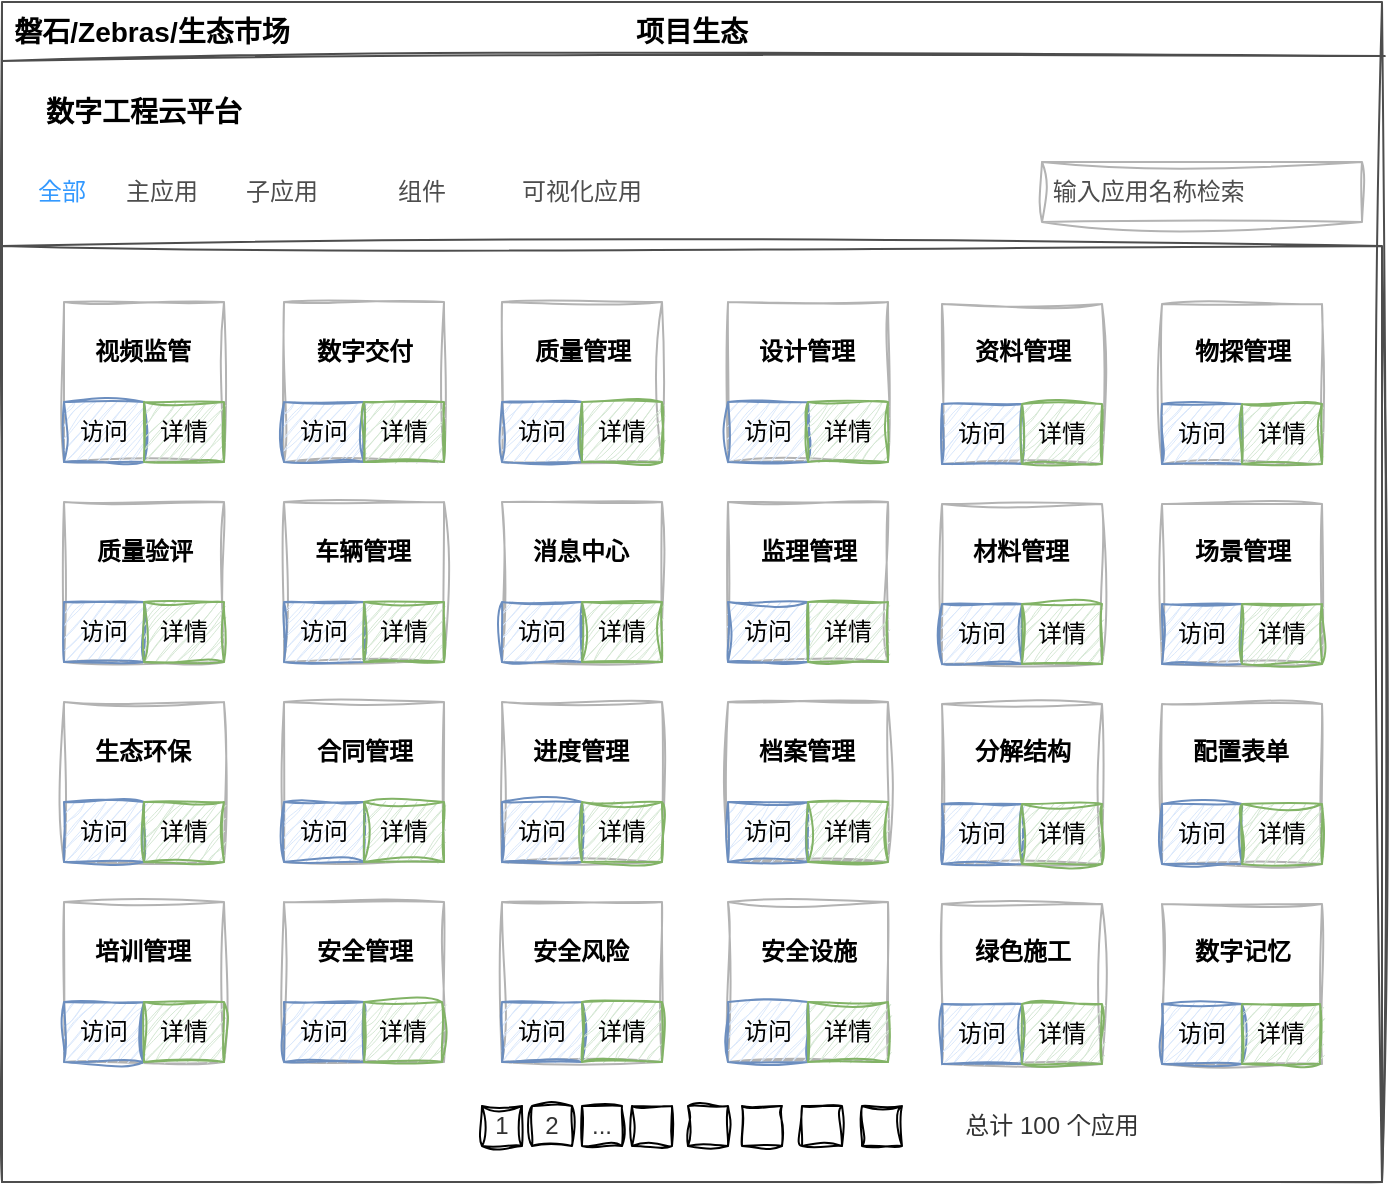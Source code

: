 <mxfile version="23.1.5" type="github">
  <diagram name="第 1 页" id="oaF9fTQ_DsNvX9ZJcAT-">
    <mxGraphModel dx="1049" dy="585" grid="1" gridSize="10" guides="1" tooltips="1" connect="1" arrows="1" fold="1" page="1" pageScale="1" pageWidth="827" pageHeight="1169" math="0" shadow="0">
      <root>
        <mxCell id="0" />
        <mxCell id="1" parent="0" />
        <mxCell id="b33q3xMrvxqg7gH2VDQ9-2" value="" style="rounded=0;whiteSpace=wrap;html=1;fillColor=none;strokeColor=#4D4D4D;shadow=0;sketch=1;curveFitting=1;jiggle=2;" vertex="1" parent="1">
          <mxGeometry x="60" y="140" width="690" height="590" as="geometry" />
        </mxCell>
        <mxCell id="b33q3xMrvxqg7gH2VDQ9-3" value="" style="rounded=0;whiteSpace=wrap;html=1;fillColor=none;strokeColor=#4D4D4D;shadow=0;sketch=1;curveFitting=1;jiggle=2;" vertex="1" parent="1">
          <mxGeometry x="60" y="262" width="690" height="468" as="geometry" />
        </mxCell>
        <mxCell id="b33q3xMrvxqg7gH2VDQ9-16" value="数字工程云平台" style="text;html=1;align=left;verticalAlign=middle;whiteSpace=wrap;rounded=0;shadow=0;fontSize=14;fontStyle=1;sketch=1;curveFitting=1;jiggle=2;" vertex="1" parent="1">
          <mxGeometry x="80" y="180" width="210" height="30" as="geometry" />
        </mxCell>
        <mxCell id="b33q3xMrvxqg7gH2VDQ9-18" value="项目生态" style="text;html=1;align=center;verticalAlign=middle;whiteSpace=wrap;rounded=0;fontSize=14;fontStyle=1;shadow=0;sketch=1;curveFitting=1;jiggle=2;" vertex="1" parent="1">
          <mxGeometry x="375" y="140" width="60" height="30" as="geometry" />
        </mxCell>
        <mxCell id="b33q3xMrvxqg7gH2VDQ9-19" value="磐石/Zebras/生态市场" style="text;html=1;align=center;verticalAlign=middle;whiteSpace=wrap;rounded=0;fontSize=14;fontStyle=1;shadow=0;sketch=1;curveFitting=1;jiggle=2;" vertex="1" parent="1">
          <mxGeometry x="60" y="140" width="150" height="30" as="geometry" />
        </mxCell>
        <mxCell id="b33q3xMrvxqg7gH2VDQ9-20" value="&lt;font color=&quot;#4d4d4d&quot;&gt;&amp;nbsp;输入应用名称检索&lt;/font&gt;" style="text;html=1;align=left;verticalAlign=middle;whiteSpace=wrap;rounded=0;strokeColor=#B3B3B3;shadow=0;sketch=1;curveFitting=1;jiggle=2;" vertex="1" parent="1">
          <mxGeometry x="580" y="220" width="160" height="30" as="geometry" />
        </mxCell>
        <mxCell id="b33q3xMrvxqg7gH2VDQ9-21" value="全部" style="text;html=1;align=center;verticalAlign=middle;whiteSpace=wrap;rounded=0;fontColor=#3399FF;shadow=0;sketch=1;curveFitting=1;jiggle=2;" vertex="1" parent="1">
          <mxGeometry x="60" y="220" width="60" height="30" as="geometry" />
        </mxCell>
        <mxCell id="b33q3xMrvxqg7gH2VDQ9-22" value="主应用" style="text;html=1;align=center;verticalAlign=middle;whiteSpace=wrap;rounded=0;fontColor=#4D4D4D;shadow=0;sketch=1;curveFitting=1;jiggle=2;" vertex="1" parent="1">
          <mxGeometry x="120" y="220" width="40" height="30" as="geometry" />
        </mxCell>
        <mxCell id="b33q3xMrvxqg7gH2VDQ9-23" value="&lt;font&gt;子应用&lt;/font&gt;" style="text;html=1;align=center;verticalAlign=middle;whiteSpace=wrap;rounded=0;shadow=0;fontColor=#4D4D4D;sketch=1;curveFitting=1;jiggle=2;" vertex="1" parent="1">
          <mxGeometry x="180" y="220" width="40" height="30" as="geometry" />
        </mxCell>
        <mxCell id="b33q3xMrvxqg7gH2VDQ9-24" value="&lt;font&gt;组件&lt;/font&gt;" style="text;html=1;align=center;verticalAlign=middle;whiteSpace=wrap;rounded=0;shadow=0;fontColor=#4D4D4D;sketch=1;curveFitting=1;jiggle=2;" vertex="1" parent="1">
          <mxGeometry x="250" y="220" width="40" height="30" as="geometry" />
        </mxCell>
        <mxCell id="b33q3xMrvxqg7gH2VDQ9-25" value="&lt;font&gt;可视化应用&lt;/font&gt;" style="text;html=1;align=center;verticalAlign=middle;whiteSpace=wrap;rounded=0;shadow=0;fontColor=#4D4D4D;sketch=1;curveFitting=1;jiggle=2;" vertex="1" parent="1">
          <mxGeometry x="310" y="220" width="80" height="30" as="geometry" />
        </mxCell>
        <mxCell id="b33q3xMrvxqg7gH2VDQ9-33" value="" style="whiteSpace=wrap;html=1;aspect=fixed;fillColor=none;shadow=0;fontColor=#333333;sketch=1;curveFitting=1;jiggle=2;" vertex="1" parent="1">
          <mxGeometry x="403" y="692" width="20" height="20" as="geometry" />
        </mxCell>
        <mxCell id="b33q3xMrvxqg7gH2VDQ9-34" value="" style="whiteSpace=wrap;html=1;aspect=fixed;fillColor=none;shadow=0;fontColor=#333333;sketch=1;curveFitting=1;jiggle=2;" vertex="1" parent="1">
          <mxGeometry x="375" y="692" width="20" height="20" as="geometry" />
        </mxCell>
        <mxCell id="b33q3xMrvxqg7gH2VDQ9-35" value="..." style="whiteSpace=wrap;html=1;aspect=fixed;fillColor=none;shadow=0;fontColor=#333333;sketch=1;curveFitting=1;jiggle=2;" vertex="1" parent="1">
          <mxGeometry x="350" y="692" width="20" height="20" as="geometry" />
        </mxCell>
        <mxCell id="b33q3xMrvxqg7gH2VDQ9-36" value="2" style="whiteSpace=wrap;html=1;aspect=fixed;fillColor=none;shadow=0;fontColor=#333333;sketch=1;curveFitting=1;jiggle=2;" vertex="1" parent="1">
          <mxGeometry x="325" y="692" width="20" height="20" as="geometry" />
        </mxCell>
        <mxCell id="b33q3xMrvxqg7gH2VDQ9-37" value="1" style="whiteSpace=wrap;html=1;aspect=fixed;fillColor=none;shadow=0;fontColor=#333333;sketch=1;curveFitting=1;jiggle=2;" vertex="1" parent="1">
          <mxGeometry x="300" y="692" width="20" height="20" as="geometry" />
        </mxCell>
        <mxCell id="b33q3xMrvxqg7gH2VDQ9-38" value="" style="whiteSpace=wrap;html=1;aspect=fixed;fillColor=none;shadow=0;fontColor=#333333;sketch=1;curveFitting=1;jiggle=2;" vertex="1" parent="1">
          <mxGeometry x="430" y="692" width="20" height="20" as="geometry" />
        </mxCell>
        <mxCell id="b33q3xMrvxqg7gH2VDQ9-39" value="" style="whiteSpace=wrap;html=1;aspect=fixed;fillColor=none;shadow=0;fontColor=#333333;sketch=1;curveFitting=1;jiggle=2;" vertex="1" parent="1">
          <mxGeometry x="460" y="692" width="20" height="20" as="geometry" />
        </mxCell>
        <mxCell id="b33q3xMrvxqg7gH2VDQ9-40" value="" style="whiteSpace=wrap;html=1;aspect=fixed;fillColor=none;shadow=0;fontColor=#333333;sketch=1;curveFitting=1;jiggle=2;" vertex="1" parent="1">
          <mxGeometry x="490" y="692" width="20" height="20" as="geometry" />
        </mxCell>
        <mxCell id="b33q3xMrvxqg7gH2VDQ9-41" value="总计 100 个应用" style="text;html=1;align=center;verticalAlign=middle;whiteSpace=wrap;rounded=0;shadow=0;fontColor=#333333;sketch=1;curveFitting=1;jiggle=2;" vertex="1" parent="1">
          <mxGeometry x="530" y="687" width="110" height="30" as="geometry" />
        </mxCell>
        <mxCell id="b33q3xMrvxqg7gH2VDQ9-42" value="" style="endArrow=none;html=1;rounded=0;entryX=1.002;entryY=0.034;entryDx=0;entryDy=0;entryPerimeter=0;exitX=0;exitY=0.75;exitDx=0;exitDy=0;strokeColor=#4D4D4D;shadow=0;sketch=1;curveFitting=1;jiggle=2;" edge="1" parent="1">
          <mxGeometry width="50" height="50" relative="1" as="geometry">
            <mxPoint x="60" y="169.5" as="sourcePoint" />
            <mxPoint x="751.38" y="167.06" as="targetPoint" />
          </mxGeometry>
        </mxCell>
        <mxCell id="b33q3xMrvxqg7gH2VDQ9-47" value="" style="whiteSpace=wrap;html=1;aspect=fixed;fillColor=none;strokeColor=#B3B3B3;sketch=1;curveFitting=1;jiggle=2;shadow=0;" vertex="1" parent="1">
          <mxGeometry x="91" y="290" width="80" height="80" as="geometry" />
        </mxCell>
        <mxCell id="b33q3xMrvxqg7gH2VDQ9-48" value="" style="whiteSpace=wrap;html=1;aspect=fixed;fillColor=none;strokeColor=#B3B3B3;sketch=1;curveFitting=1;jiggle=2;shadow=0;" vertex="1" parent="1">
          <mxGeometry x="201" y="290" width="80" height="80" as="geometry" />
        </mxCell>
        <mxCell id="b33q3xMrvxqg7gH2VDQ9-53" value="" style="whiteSpace=wrap;html=1;aspect=fixed;fillColor=none;strokeColor=#B3B3B3;sketch=1;curveFitting=1;jiggle=2;shadow=0;" vertex="1" parent="1">
          <mxGeometry x="91" y="390" width="80" height="80" as="geometry" />
        </mxCell>
        <mxCell id="b33q3xMrvxqg7gH2VDQ9-54" value="" style="whiteSpace=wrap;html=1;aspect=fixed;fillColor=none;strokeColor=#B3B3B3;sketch=1;curveFitting=1;jiggle=2;shadow=0;" vertex="1" parent="1">
          <mxGeometry x="201" y="390" width="80" height="80" as="geometry" />
        </mxCell>
        <mxCell id="b33q3xMrvxqg7gH2VDQ9-77" value="" style="whiteSpace=wrap;html=1;aspect=fixed;fillColor=none;strokeColor=#B3B3B3;sketch=1;curveFitting=1;jiggle=2;shadow=0;" vertex="1" parent="1">
          <mxGeometry x="91" y="490" width="80" height="80" as="geometry" />
        </mxCell>
        <mxCell id="b33q3xMrvxqg7gH2VDQ9-78" value="" style="whiteSpace=wrap;html=1;aspect=fixed;fillColor=none;strokeColor=#B3B3B3;sketch=1;curveFitting=1;jiggle=2;shadow=0;" vertex="1" parent="1">
          <mxGeometry x="91" y="590" width="80" height="80" as="geometry" />
        </mxCell>
        <mxCell id="b33q3xMrvxqg7gH2VDQ9-79" value="" style="whiteSpace=wrap;html=1;aspect=fixed;fillColor=none;strokeColor=#B3B3B3;sketch=1;curveFitting=1;jiggle=2;shadow=0;" vertex="1" parent="1">
          <mxGeometry x="201" y="490" width="80" height="80" as="geometry" />
        </mxCell>
        <mxCell id="b33q3xMrvxqg7gH2VDQ9-84" value="" style="whiteSpace=wrap;html=1;aspect=fixed;fillColor=none;strokeColor=#B3B3B3;sketch=1;curveFitting=1;jiggle=2;shadow=0;" vertex="1" parent="1">
          <mxGeometry x="201" y="590" width="80" height="80" as="geometry" />
        </mxCell>
        <mxCell id="b33q3xMrvxqg7gH2VDQ9-89" value="访问" style="rounded=0;whiteSpace=wrap;html=1;strokeColor=#6c8ebf;fillColor=#dae8fc;sketch=1;curveFitting=1;jiggle=2;shadow=0;" vertex="1" parent="1">
          <mxGeometry x="91" y="340" width="40" height="30" as="geometry" />
        </mxCell>
        <mxCell id="b33q3xMrvxqg7gH2VDQ9-90" value="详情" style="rounded=0;whiteSpace=wrap;html=1;strokeColor=#82b366;fillColor=#d5e8d4;sketch=1;curveFitting=1;jiggle=2;shadow=0;" vertex="1" parent="1">
          <mxGeometry x="131" y="340" width="40" height="30" as="geometry" />
        </mxCell>
        <mxCell id="b33q3xMrvxqg7gH2VDQ9-99" value="访问" style="rounded=0;whiteSpace=wrap;html=1;strokeColor=#6c8ebf;fillColor=#dae8fc;sketch=1;curveFitting=1;jiggle=2;shadow=0;" vertex="1" parent="1">
          <mxGeometry x="91" y="440" width="40" height="30" as="geometry" />
        </mxCell>
        <mxCell id="b33q3xMrvxqg7gH2VDQ9-100" value="详情" style="rounded=0;whiteSpace=wrap;html=1;strokeColor=#82b366;fillColor=#d5e8d4;sketch=1;curveFitting=1;jiggle=2;shadow=0;" vertex="1" parent="1">
          <mxGeometry x="131" y="440" width="40" height="30" as="geometry" />
        </mxCell>
        <mxCell id="b33q3xMrvxqg7gH2VDQ9-101" value="访问" style="rounded=0;whiteSpace=wrap;html=1;strokeColor=#6c8ebf;fillColor=#dae8fc;sketch=1;curveFitting=1;jiggle=2;shadow=0;" vertex="1" parent="1">
          <mxGeometry x="91" y="540" width="40" height="30" as="geometry" />
        </mxCell>
        <mxCell id="b33q3xMrvxqg7gH2VDQ9-102" value="详情" style="rounded=0;whiteSpace=wrap;html=1;strokeColor=#82b366;fillColor=#d5e8d4;sketch=1;curveFitting=1;jiggle=2;shadow=0;" vertex="1" parent="1">
          <mxGeometry x="131" y="540" width="40" height="30" as="geometry" />
        </mxCell>
        <mxCell id="b33q3xMrvxqg7gH2VDQ9-103" value="访问" style="rounded=0;whiteSpace=wrap;html=1;strokeColor=#6c8ebf;fillColor=#dae8fc;sketch=1;curveFitting=1;jiggle=2;shadow=0;" vertex="1" parent="1">
          <mxGeometry x="91" y="640" width="40" height="30" as="geometry" />
        </mxCell>
        <mxCell id="b33q3xMrvxqg7gH2VDQ9-104" value="详情" style="rounded=0;whiteSpace=wrap;html=1;strokeColor=#82b366;fillColor=#d5e8d4;sketch=1;curveFitting=1;jiggle=2;shadow=0;" vertex="1" parent="1">
          <mxGeometry x="131" y="640" width="40" height="30" as="geometry" />
        </mxCell>
        <mxCell id="b33q3xMrvxqg7gH2VDQ9-105" value="访问" style="rounded=0;whiteSpace=wrap;html=1;strokeColor=#6c8ebf;fillColor=#dae8fc;sketch=1;curveFitting=1;jiggle=2;shadow=0;" vertex="1" parent="1">
          <mxGeometry x="201" y="640" width="40" height="30" as="geometry" />
        </mxCell>
        <mxCell id="b33q3xMrvxqg7gH2VDQ9-106" value="详情" style="rounded=0;whiteSpace=wrap;html=1;strokeColor=#82b366;fillColor=#d5e8d4;sketch=1;curveFitting=1;jiggle=2;shadow=0;" vertex="1" parent="1">
          <mxGeometry x="241" y="640" width="39" height="30" as="geometry" />
        </mxCell>
        <mxCell id="b33q3xMrvxqg7gH2VDQ9-107" value="访问" style="rounded=0;whiteSpace=wrap;html=1;strokeColor=#6c8ebf;fillColor=#dae8fc;sketch=1;curveFitting=1;jiggle=2;shadow=0;" vertex="1" parent="1">
          <mxGeometry x="201" y="540" width="40" height="30" as="geometry" />
        </mxCell>
        <mxCell id="b33q3xMrvxqg7gH2VDQ9-108" value="详情" style="rounded=0;whiteSpace=wrap;html=1;strokeColor=#82b366;fillColor=#d5e8d4;sketch=1;curveFitting=1;jiggle=2;shadow=0;" vertex="1" parent="1">
          <mxGeometry x="241" y="540" width="40" height="30" as="geometry" />
        </mxCell>
        <mxCell id="b33q3xMrvxqg7gH2VDQ9-109" value="访问" style="rounded=0;whiteSpace=wrap;html=1;strokeColor=#6c8ebf;fillColor=#dae8fc;sketch=1;curveFitting=1;jiggle=2;shadow=0;" vertex="1" parent="1">
          <mxGeometry x="201" y="440" width="40" height="30" as="geometry" />
        </mxCell>
        <mxCell id="b33q3xMrvxqg7gH2VDQ9-110" value="详情" style="rounded=0;whiteSpace=wrap;html=1;strokeColor=#82b366;fillColor=#d5e8d4;sketch=1;curveFitting=1;jiggle=2;shadow=0;" vertex="1" parent="1">
          <mxGeometry x="241" y="440" width="40" height="30" as="geometry" />
        </mxCell>
        <mxCell id="b33q3xMrvxqg7gH2VDQ9-111" value="访问" style="rounded=0;whiteSpace=wrap;html=1;strokeColor=#6c8ebf;fillColor=#dae8fc;sketch=1;curveFitting=1;jiggle=2;shadow=0;" vertex="1" parent="1">
          <mxGeometry x="201" y="340" width="40" height="30" as="geometry" />
        </mxCell>
        <mxCell id="b33q3xMrvxqg7gH2VDQ9-112" value="详情" style="rounded=0;whiteSpace=wrap;html=1;strokeColor=#82b366;fillColor=#d5e8d4;sketch=1;curveFitting=1;jiggle=2;shadow=0;" vertex="1" parent="1">
          <mxGeometry x="241" y="340" width="40" height="30" as="geometry" />
        </mxCell>
        <mxCell id="b33q3xMrvxqg7gH2VDQ9-170" value="" style="whiteSpace=wrap;html=1;aspect=fixed;fillColor=none;strokeColor=#B3B3B3;sketch=1;curveFitting=1;jiggle=2;shadow=0;" vertex="1" parent="1">
          <mxGeometry x="310" y="290" width="80" height="80" as="geometry" />
        </mxCell>
        <mxCell id="b33q3xMrvxqg7gH2VDQ9-171" value="" style="whiteSpace=wrap;html=1;aspect=fixed;fillColor=none;strokeColor=#B3B3B3;sketch=1;curveFitting=1;jiggle=2;shadow=0;" vertex="1" parent="1">
          <mxGeometry x="423" y="290" width="80" height="80" as="geometry" />
        </mxCell>
        <mxCell id="b33q3xMrvxqg7gH2VDQ9-172" value="" style="whiteSpace=wrap;html=1;aspect=fixed;fillColor=none;strokeColor=#B3B3B3;sketch=1;curveFitting=1;jiggle=2;shadow=0;" vertex="1" parent="1">
          <mxGeometry x="310" y="390" width="80" height="80" as="geometry" />
        </mxCell>
        <mxCell id="b33q3xMrvxqg7gH2VDQ9-173" value="" style="whiteSpace=wrap;html=1;aspect=fixed;fillColor=none;strokeColor=#B3B3B3;sketch=1;curveFitting=1;jiggle=2;shadow=0;" vertex="1" parent="1">
          <mxGeometry x="423" y="390" width="80" height="80" as="geometry" />
        </mxCell>
        <mxCell id="b33q3xMrvxqg7gH2VDQ9-174" value="" style="whiteSpace=wrap;html=1;aspect=fixed;fillColor=none;strokeColor=#B3B3B3;sketch=1;curveFitting=1;jiggle=2;shadow=0;" vertex="1" parent="1">
          <mxGeometry x="310" y="490" width="80" height="80" as="geometry" />
        </mxCell>
        <mxCell id="b33q3xMrvxqg7gH2VDQ9-175" value="" style="whiteSpace=wrap;html=1;aspect=fixed;fillColor=none;strokeColor=#B3B3B3;sketch=1;curveFitting=1;jiggle=2;shadow=0;" vertex="1" parent="1">
          <mxGeometry x="310" y="590" width="80" height="80" as="geometry" />
        </mxCell>
        <mxCell id="b33q3xMrvxqg7gH2VDQ9-176" value="" style="whiteSpace=wrap;html=1;aspect=fixed;fillColor=none;strokeColor=#B3B3B3;sketch=1;curveFitting=1;jiggle=2;shadow=0;" vertex="1" parent="1">
          <mxGeometry x="423" y="490" width="80" height="80" as="geometry" />
        </mxCell>
        <mxCell id="b33q3xMrvxqg7gH2VDQ9-177" value="" style="whiteSpace=wrap;html=1;aspect=fixed;fillColor=none;strokeColor=#B3B3B3;sketch=1;curveFitting=1;jiggle=2;shadow=0;" vertex="1" parent="1">
          <mxGeometry x="423" y="590" width="80" height="80" as="geometry" />
        </mxCell>
        <mxCell id="b33q3xMrvxqg7gH2VDQ9-178" value="访问" style="rounded=0;whiteSpace=wrap;html=1;strokeColor=#6c8ebf;fillColor=#dae8fc;sketch=1;curveFitting=1;jiggle=2;shadow=0;" vertex="1" parent="1">
          <mxGeometry x="310" y="340" width="40" height="30" as="geometry" />
        </mxCell>
        <mxCell id="b33q3xMrvxqg7gH2VDQ9-179" value="详情" style="rounded=0;whiteSpace=wrap;html=1;strokeColor=#82b366;fillColor=#d5e8d4;sketch=1;curveFitting=1;jiggle=2;shadow=0;" vertex="1" parent="1">
          <mxGeometry x="350" y="340" width="40" height="30" as="geometry" />
        </mxCell>
        <mxCell id="b33q3xMrvxqg7gH2VDQ9-180" value="访问" style="rounded=0;whiteSpace=wrap;html=1;strokeColor=#6c8ebf;fillColor=#dae8fc;sketch=1;curveFitting=1;jiggle=2;shadow=0;" vertex="1" parent="1">
          <mxGeometry x="310" y="440" width="40" height="30" as="geometry" />
        </mxCell>
        <mxCell id="b33q3xMrvxqg7gH2VDQ9-181" value="详情" style="rounded=0;whiteSpace=wrap;html=1;strokeColor=#82b366;fillColor=#d5e8d4;sketch=1;curveFitting=1;jiggle=2;shadow=0;" vertex="1" parent="1">
          <mxGeometry x="350" y="440" width="40" height="30" as="geometry" />
        </mxCell>
        <mxCell id="b33q3xMrvxqg7gH2VDQ9-182" value="访问" style="rounded=0;whiteSpace=wrap;html=1;strokeColor=#6c8ebf;fillColor=#dae8fc;sketch=1;curveFitting=1;jiggle=2;shadow=0;" vertex="1" parent="1">
          <mxGeometry x="310" y="540" width="40" height="30" as="geometry" />
        </mxCell>
        <mxCell id="b33q3xMrvxqg7gH2VDQ9-183" value="详情" style="rounded=0;whiteSpace=wrap;html=1;strokeColor=#82b366;fillColor=#d5e8d4;sketch=1;curveFitting=1;jiggle=2;shadow=0;" vertex="1" parent="1">
          <mxGeometry x="350" y="540" width="40" height="30" as="geometry" />
        </mxCell>
        <mxCell id="b33q3xMrvxqg7gH2VDQ9-184" value="访问" style="rounded=0;whiteSpace=wrap;html=1;strokeColor=#6c8ebf;fillColor=#dae8fc;sketch=1;curveFitting=1;jiggle=2;shadow=0;" vertex="1" parent="1">
          <mxGeometry x="310" y="640" width="40" height="30" as="geometry" />
        </mxCell>
        <mxCell id="b33q3xMrvxqg7gH2VDQ9-185" value="详情" style="rounded=0;whiteSpace=wrap;html=1;strokeColor=#82b366;fillColor=#d5e8d4;sketch=1;curveFitting=1;jiggle=2;shadow=0;" vertex="1" parent="1">
          <mxGeometry x="350" y="640" width="40" height="30" as="geometry" />
        </mxCell>
        <mxCell id="b33q3xMrvxqg7gH2VDQ9-186" value="访问" style="rounded=0;whiteSpace=wrap;html=1;strokeColor=#6c8ebf;fillColor=#dae8fc;sketch=1;curveFitting=1;jiggle=2;shadow=0;" vertex="1" parent="1">
          <mxGeometry x="423" y="640" width="40" height="30" as="geometry" />
        </mxCell>
        <mxCell id="b33q3xMrvxqg7gH2VDQ9-187" value="详情" style="rounded=0;whiteSpace=wrap;html=1;strokeColor=#82b366;fillColor=#d5e8d4;sketch=1;curveFitting=1;jiggle=2;shadow=0;" vertex="1" parent="1">
          <mxGeometry x="463" y="640" width="40" height="30" as="geometry" />
        </mxCell>
        <mxCell id="b33q3xMrvxqg7gH2VDQ9-188" value="访问" style="rounded=0;whiteSpace=wrap;html=1;strokeColor=#6c8ebf;fillColor=#dae8fc;sketch=1;curveFitting=1;jiggle=2;shadow=0;" vertex="1" parent="1">
          <mxGeometry x="423" y="540" width="40" height="30" as="geometry" />
        </mxCell>
        <mxCell id="b33q3xMrvxqg7gH2VDQ9-189" value="详情" style="rounded=0;whiteSpace=wrap;html=1;strokeColor=#82b366;fillColor=#d5e8d4;sketch=1;curveFitting=1;jiggle=2;shadow=0;" vertex="1" parent="1">
          <mxGeometry x="463" y="540" width="40" height="30" as="geometry" />
        </mxCell>
        <mxCell id="b33q3xMrvxqg7gH2VDQ9-190" value="访问" style="rounded=0;whiteSpace=wrap;html=1;strokeColor=#6c8ebf;fillColor=#dae8fc;sketch=1;curveFitting=1;jiggle=2;shadow=0;" vertex="1" parent="1">
          <mxGeometry x="423" y="440" width="40" height="30" as="geometry" />
        </mxCell>
        <mxCell id="b33q3xMrvxqg7gH2VDQ9-191" value="详情" style="rounded=0;whiteSpace=wrap;html=1;strokeColor=#82b366;fillColor=#d5e8d4;sketch=1;curveFitting=1;jiggle=2;shadow=0;" vertex="1" parent="1">
          <mxGeometry x="463" y="440" width="40" height="30" as="geometry" />
        </mxCell>
        <mxCell id="b33q3xMrvxqg7gH2VDQ9-192" value="访问" style="rounded=0;whiteSpace=wrap;html=1;strokeColor=#6c8ebf;fillColor=#dae8fc;sketch=1;curveFitting=1;jiggle=2;shadow=0;" vertex="1" parent="1">
          <mxGeometry x="423" y="340" width="40" height="30" as="geometry" />
        </mxCell>
        <mxCell id="b33q3xMrvxqg7gH2VDQ9-193" value="详情" style="rounded=0;whiteSpace=wrap;html=1;strokeColor=#82b366;fillColor=#d5e8d4;sketch=1;curveFitting=1;jiggle=2;shadow=0;" vertex="1" parent="1">
          <mxGeometry x="463" y="340" width="40" height="30" as="geometry" />
        </mxCell>
        <mxCell id="b33q3xMrvxqg7gH2VDQ9-195" value="" style="whiteSpace=wrap;html=1;aspect=fixed;fillColor=none;strokeColor=#B3B3B3;sketch=1;curveFitting=1;jiggle=2;shadow=0;" vertex="1" parent="1">
          <mxGeometry x="530" y="291" width="80" height="80" as="geometry" />
        </mxCell>
        <mxCell id="b33q3xMrvxqg7gH2VDQ9-196" value="" style="whiteSpace=wrap;html=1;aspect=fixed;fillColor=none;strokeColor=#B3B3B3;sketch=1;curveFitting=1;jiggle=2;shadow=0;" vertex="1" parent="1">
          <mxGeometry x="640" y="291" width="80" height="80" as="geometry" />
        </mxCell>
        <mxCell id="b33q3xMrvxqg7gH2VDQ9-197" value="" style="whiteSpace=wrap;html=1;aspect=fixed;fillColor=none;strokeColor=#B3B3B3;sketch=1;curveFitting=1;jiggle=2;shadow=0;" vertex="1" parent="1">
          <mxGeometry x="530" y="391" width="80" height="80" as="geometry" />
        </mxCell>
        <mxCell id="b33q3xMrvxqg7gH2VDQ9-198" value="" style="whiteSpace=wrap;html=1;aspect=fixed;fillColor=none;strokeColor=#B3B3B3;sketch=1;curveFitting=1;jiggle=2;shadow=0;" vertex="1" parent="1">
          <mxGeometry x="640" y="391" width="80" height="80" as="geometry" />
        </mxCell>
        <mxCell id="b33q3xMrvxqg7gH2VDQ9-199" value="" style="whiteSpace=wrap;html=1;aspect=fixed;fillColor=none;strokeColor=#B3B3B3;sketch=1;curveFitting=1;jiggle=2;shadow=0;" vertex="1" parent="1">
          <mxGeometry x="530" y="491" width="80" height="80" as="geometry" />
        </mxCell>
        <mxCell id="b33q3xMrvxqg7gH2VDQ9-200" value="" style="whiteSpace=wrap;html=1;aspect=fixed;fillColor=none;strokeColor=#B3B3B3;sketch=1;curveFitting=1;jiggle=2;shadow=0;" vertex="1" parent="1">
          <mxGeometry x="530" y="591" width="80" height="80" as="geometry" />
        </mxCell>
        <mxCell id="b33q3xMrvxqg7gH2VDQ9-201" value="" style="whiteSpace=wrap;html=1;aspect=fixed;fillColor=none;strokeColor=#B3B3B3;sketch=1;curveFitting=1;jiggle=2;shadow=0;" vertex="1" parent="1">
          <mxGeometry x="640" y="491" width="80" height="80" as="geometry" />
        </mxCell>
        <mxCell id="b33q3xMrvxqg7gH2VDQ9-202" value="" style="whiteSpace=wrap;html=1;aspect=fixed;fillColor=none;strokeColor=#B3B3B3;sketch=1;curveFitting=1;jiggle=2;shadow=0;" vertex="1" parent="1">
          <mxGeometry x="640" y="591" width="80" height="80" as="geometry" />
        </mxCell>
        <mxCell id="b33q3xMrvxqg7gH2VDQ9-203" value="访问" style="rounded=0;whiteSpace=wrap;html=1;strokeColor=#6c8ebf;fillColor=#dae8fc;sketch=1;curveFitting=1;jiggle=2;shadow=0;" vertex="1" parent="1">
          <mxGeometry x="530" y="341" width="40" height="30" as="geometry" />
        </mxCell>
        <mxCell id="b33q3xMrvxqg7gH2VDQ9-204" value="详情" style="rounded=0;whiteSpace=wrap;html=1;strokeColor=#82b366;fillColor=#d5e8d4;sketch=1;curveFitting=1;jiggle=2;shadow=0;" vertex="1" parent="1">
          <mxGeometry x="570" y="341" width="40" height="30" as="geometry" />
        </mxCell>
        <mxCell id="b33q3xMrvxqg7gH2VDQ9-205" value="访问" style="rounded=0;whiteSpace=wrap;html=1;strokeColor=#6c8ebf;fillColor=#dae8fc;sketch=1;curveFitting=1;jiggle=2;shadow=0;" vertex="1" parent="1">
          <mxGeometry x="530" y="441" width="40" height="30" as="geometry" />
        </mxCell>
        <mxCell id="b33q3xMrvxqg7gH2VDQ9-206" value="详情" style="rounded=0;whiteSpace=wrap;html=1;strokeColor=#82b366;fillColor=#d5e8d4;sketch=1;curveFitting=1;jiggle=2;shadow=0;" vertex="1" parent="1">
          <mxGeometry x="570" y="441" width="40" height="30" as="geometry" />
        </mxCell>
        <mxCell id="b33q3xMrvxqg7gH2VDQ9-207" value="访问" style="rounded=0;whiteSpace=wrap;html=1;strokeColor=#6c8ebf;fillColor=#dae8fc;sketch=1;curveFitting=1;jiggle=2;shadow=0;" vertex="1" parent="1">
          <mxGeometry x="530" y="541" width="40" height="30" as="geometry" />
        </mxCell>
        <mxCell id="b33q3xMrvxqg7gH2VDQ9-208" value="详情" style="rounded=0;whiteSpace=wrap;html=1;strokeColor=#82b366;fillColor=#d5e8d4;sketch=1;curveFitting=1;jiggle=2;shadow=0;" vertex="1" parent="1">
          <mxGeometry x="570" y="541" width="40" height="30" as="geometry" />
        </mxCell>
        <mxCell id="b33q3xMrvxqg7gH2VDQ9-209" value="访问" style="rounded=0;whiteSpace=wrap;html=1;strokeColor=#6c8ebf;fillColor=#dae8fc;sketch=1;curveFitting=1;jiggle=2;shadow=0;" vertex="1" parent="1">
          <mxGeometry x="530" y="641" width="40" height="30" as="geometry" />
        </mxCell>
        <mxCell id="b33q3xMrvxqg7gH2VDQ9-210" value="详情" style="rounded=0;whiteSpace=wrap;html=1;strokeColor=#82b366;fillColor=#d5e8d4;sketch=1;curveFitting=1;jiggle=2;shadow=0;" vertex="1" parent="1">
          <mxGeometry x="570" y="641" width="40" height="30" as="geometry" />
        </mxCell>
        <mxCell id="b33q3xMrvxqg7gH2VDQ9-211" value="访问" style="rounded=0;whiteSpace=wrap;html=1;strokeColor=#6c8ebf;fillColor=#dae8fc;sketch=1;curveFitting=1;jiggle=2;shadow=0;" vertex="1" parent="1">
          <mxGeometry x="640" y="641" width="40" height="30" as="geometry" />
        </mxCell>
        <mxCell id="b33q3xMrvxqg7gH2VDQ9-212" value="详情" style="rounded=0;whiteSpace=wrap;html=1;strokeColor=#82b366;fillColor=#d5e8d4;sketch=1;curveFitting=1;jiggle=2;shadow=0;" vertex="1" parent="1">
          <mxGeometry x="680" y="641" width="39" height="30" as="geometry" />
        </mxCell>
        <mxCell id="b33q3xMrvxqg7gH2VDQ9-213" value="访问" style="rounded=0;whiteSpace=wrap;html=1;strokeColor=#6c8ebf;fillColor=#dae8fc;sketch=1;curveFitting=1;jiggle=2;shadow=0;" vertex="1" parent="1">
          <mxGeometry x="640" y="541" width="40" height="30" as="geometry" />
        </mxCell>
        <mxCell id="b33q3xMrvxqg7gH2VDQ9-214" value="详情" style="rounded=0;whiteSpace=wrap;html=1;strokeColor=#82b366;fillColor=#d5e8d4;sketch=1;curveFitting=1;jiggle=2;shadow=0;" vertex="1" parent="1">
          <mxGeometry x="680" y="541" width="40" height="30" as="geometry" />
        </mxCell>
        <mxCell id="b33q3xMrvxqg7gH2VDQ9-215" value="访问" style="rounded=0;whiteSpace=wrap;html=1;strokeColor=#6c8ebf;fillColor=#dae8fc;sketch=1;curveFitting=1;jiggle=2;shadow=0;" vertex="1" parent="1">
          <mxGeometry x="640" y="441" width="40" height="30" as="geometry" />
        </mxCell>
        <mxCell id="b33q3xMrvxqg7gH2VDQ9-216" value="详情" style="rounded=0;whiteSpace=wrap;html=1;strokeColor=#82b366;fillColor=#d5e8d4;sketch=1;curveFitting=1;jiggle=2;shadow=0;" vertex="1" parent="1">
          <mxGeometry x="680" y="441" width="40" height="30" as="geometry" />
        </mxCell>
        <mxCell id="b33q3xMrvxqg7gH2VDQ9-217" value="访问" style="rounded=0;whiteSpace=wrap;html=1;strokeColor=#6c8ebf;fillColor=#dae8fc;sketch=1;curveFitting=1;jiggle=2;shadow=0;" vertex="1" parent="1">
          <mxGeometry x="640" y="341" width="40" height="30" as="geometry" />
        </mxCell>
        <mxCell id="b33q3xMrvxqg7gH2VDQ9-218" value="详情" style="rounded=0;whiteSpace=wrap;html=1;strokeColor=#82b366;fillColor=#d5e8d4;sketch=1;curveFitting=1;jiggle=2;shadow=0;" vertex="1" parent="1">
          <mxGeometry x="680" y="341" width="40" height="30" as="geometry" />
        </mxCell>
        <mxCell id="b33q3xMrvxqg7gH2VDQ9-219" value="视频监管" style="text;html=1;align=center;verticalAlign=middle;whiteSpace=wrap;rounded=0;fontStyle=1;sketch=1;curveFitting=1;jiggle=2;shadow=0;" vertex="1" parent="1">
          <mxGeometry x="91" y="300" width="79" height="30" as="geometry" />
        </mxCell>
        <mxCell id="b33q3xMrvxqg7gH2VDQ9-220" value="数字交付" style="text;html=1;align=center;verticalAlign=middle;whiteSpace=wrap;rounded=0;fontStyle=1;sketch=1;curveFitting=1;jiggle=2;shadow=0;" vertex="1" parent="1">
          <mxGeometry x="202" y="300" width="79" height="30" as="geometry" />
        </mxCell>
        <mxCell id="b33q3xMrvxqg7gH2VDQ9-221" value="质量管理" style="text;html=1;align=center;verticalAlign=middle;whiteSpace=wrap;rounded=0;fontStyle=1;sketch=1;curveFitting=1;jiggle=2;shadow=0;" vertex="1" parent="1">
          <mxGeometry x="311" y="300" width="79" height="30" as="geometry" />
        </mxCell>
        <mxCell id="b33q3xMrvxqg7gH2VDQ9-222" value="设计管理" style="text;html=1;align=center;verticalAlign=middle;whiteSpace=wrap;rounded=0;fontStyle=1;sketch=1;curveFitting=1;jiggle=2;shadow=0;" vertex="1" parent="1">
          <mxGeometry x="423" y="300" width="79" height="30" as="geometry" />
        </mxCell>
        <mxCell id="b33q3xMrvxqg7gH2VDQ9-223" value="资料管理" style="text;html=1;align=center;verticalAlign=middle;whiteSpace=wrap;rounded=0;fontStyle=1;sketch=1;curveFitting=1;jiggle=2;shadow=0;" vertex="1" parent="1">
          <mxGeometry x="531" y="300" width="79" height="30" as="geometry" />
        </mxCell>
        <mxCell id="b33q3xMrvxqg7gH2VDQ9-224" value="物探管理" style="text;html=1;align=center;verticalAlign=middle;whiteSpace=wrap;rounded=0;fontStyle=1;sketch=1;curveFitting=1;jiggle=2;shadow=0;" vertex="1" parent="1">
          <mxGeometry x="641" y="300" width="79" height="30" as="geometry" />
        </mxCell>
        <mxCell id="b33q3xMrvxqg7gH2VDQ9-225" value="质量验评" style="text;html=1;align=center;verticalAlign=middle;whiteSpace=wrap;rounded=0;fontStyle=1;sketch=1;curveFitting=1;jiggle=2;shadow=0;" vertex="1" parent="1">
          <mxGeometry x="92" y="400" width="79" height="30" as="geometry" />
        </mxCell>
        <mxCell id="b33q3xMrvxqg7gH2VDQ9-226" value="车辆管理" style="text;html=1;align=center;verticalAlign=middle;whiteSpace=wrap;rounded=0;fontStyle=1;sketch=1;curveFitting=1;jiggle=2;shadow=0;" vertex="1" parent="1">
          <mxGeometry x="201" y="400" width="79" height="30" as="geometry" />
        </mxCell>
        <mxCell id="b33q3xMrvxqg7gH2VDQ9-227" value="消息中心" style="text;html=1;align=center;verticalAlign=middle;whiteSpace=wrap;rounded=0;fontStyle=1;sketch=1;curveFitting=1;jiggle=2;shadow=0;" vertex="1" parent="1">
          <mxGeometry x="310" y="400" width="79" height="30" as="geometry" />
        </mxCell>
        <mxCell id="b33q3xMrvxqg7gH2VDQ9-229" value="监理管理" style="text;html=1;align=center;verticalAlign=middle;whiteSpace=wrap;rounded=0;fontStyle=1;sketch=1;curveFitting=1;jiggle=2;shadow=0;" vertex="1" parent="1">
          <mxGeometry x="424" y="400" width="79" height="30" as="geometry" />
        </mxCell>
        <mxCell id="b33q3xMrvxqg7gH2VDQ9-230" value="材料管理" style="text;html=1;align=center;verticalAlign=middle;whiteSpace=wrap;rounded=0;fontStyle=1;sketch=1;curveFitting=1;jiggle=2;shadow=0;" vertex="1" parent="1">
          <mxGeometry x="530" y="400" width="79" height="30" as="geometry" />
        </mxCell>
        <mxCell id="b33q3xMrvxqg7gH2VDQ9-231" value="场景管理" style="text;html=1;align=center;verticalAlign=middle;whiteSpace=wrap;rounded=0;fontStyle=1;sketch=1;curveFitting=1;jiggle=2;shadow=0;" vertex="1" parent="1">
          <mxGeometry x="641" y="400" width="79" height="30" as="geometry" />
        </mxCell>
        <mxCell id="b33q3xMrvxqg7gH2VDQ9-232" value="生态环保" style="text;html=1;align=center;verticalAlign=middle;whiteSpace=wrap;rounded=0;fontStyle=1;sketch=1;curveFitting=1;jiggle=2;shadow=0;" vertex="1" parent="1">
          <mxGeometry x="91" y="500" width="79" height="30" as="geometry" />
        </mxCell>
        <mxCell id="b33q3xMrvxqg7gH2VDQ9-233" value="合同管理" style="text;html=1;align=center;verticalAlign=middle;whiteSpace=wrap;rounded=0;fontStyle=1;sketch=1;curveFitting=1;jiggle=2;shadow=0;" vertex="1" parent="1">
          <mxGeometry x="202" y="500" width="79" height="30" as="geometry" />
        </mxCell>
        <mxCell id="b33q3xMrvxqg7gH2VDQ9-234" value="进度管理" style="text;html=1;align=center;verticalAlign=middle;whiteSpace=wrap;rounded=0;fontStyle=1;sketch=1;curveFitting=1;jiggle=2;shadow=0;" vertex="1" parent="1">
          <mxGeometry x="310" y="500" width="79" height="30" as="geometry" />
        </mxCell>
        <mxCell id="b33q3xMrvxqg7gH2VDQ9-235" value="档案管理" style="text;html=1;align=center;verticalAlign=middle;whiteSpace=wrap;rounded=0;fontStyle=1;sketch=1;curveFitting=1;jiggle=2;shadow=0;" vertex="1" parent="1">
          <mxGeometry x="423" y="500" width="79" height="30" as="geometry" />
        </mxCell>
        <mxCell id="b33q3xMrvxqg7gH2VDQ9-236" value="分解结构" style="text;html=1;align=center;verticalAlign=middle;whiteSpace=wrap;rounded=0;fontStyle=1;sketch=1;curveFitting=1;jiggle=2;shadow=0;" vertex="1" parent="1">
          <mxGeometry x="531" y="500" width="79" height="30" as="geometry" />
        </mxCell>
        <mxCell id="b33q3xMrvxqg7gH2VDQ9-237" value="配置表单" style="text;html=1;align=center;verticalAlign=middle;whiteSpace=wrap;rounded=0;fontStyle=1;sketch=1;curveFitting=1;jiggle=2;shadow=0;" vertex="1" parent="1">
          <mxGeometry x="640" y="500" width="79" height="30" as="geometry" />
        </mxCell>
        <mxCell id="b33q3xMrvxqg7gH2VDQ9-238" value="培训管理" style="text;html=1;align=center;verticalAlign=middle;whiteSpace=wrap;rounded=0;fontStyle=1;sketch=1;curveFitting=1;jiggle=2;shadow=0;" vertex="1" parent="1">
          <mxGeometry x="91" y="600" width="79" height="30" as="geometry" />
        </mxCell>
        <mxCell id="b33q3xMrvxqg7gH2VDQ9-239" value="安全管理" style="text;html=1;align=center;verticalAlign=middle;whiteSpace=wrap;rounded=0;fontStyle=1;sketch=1;curveFitting=1;jiggle=2;shadow=0;" vertex="1" parent="1">
          <mxGeometry x="202" y="600" width="79" height="30" as="geometry" />
        </mxCell>
        <mxCell id="b33q3xMrvxqg7gH2VDQ9-240" value="安全风险" style="text;html=1;align=center;verticalAlign=middle;whiteSpace=wrap;rounded=0;fontStyle=1;sketch=1;curveFitting=1;jiggle=2;shadow=0;" vertex="1" parent="1">
          <mxGeometry x="310" y="600" width="79" height="30" as="geometry" />
        </mxCell>
        <mxCell id="b33q3xMrvxqg7gH2VDQ9-241" value="安全设施" style="text;html=1;align=center;verticalAlign=middle;whiteSpace=wrap;rounded=0;fontStyle=1;sketch=1;curveFitting=1;jiggle=2;shadow=0;" vertex="1" parent="1">
          <mxGeometry x="423.5" y="600" width="79" height="30" as="geometry" />
        </mxCell>
        <mxCell id="b33q3xMrvxqg7gH2VDQ9-242" value="绿色施工" style="text;html=1;align=center;verticalAlign=middle;whiteSpace=wrap;rounded=0;fontStyle=1;sketch=1;curveFitting=1;jiggle=2;shadow=0;" vertex="1" parent="1">
          <mxGeometry x="531" y="600" width="79" height="30" as="geometry" />
        </mxCell>
        <mxCell id="b33q3xMrvxqg7gH2VDQ9-243" value="数字记忆" style="text;html=1;align=center;verticalAlign=middle;whiteSpace=wrap;rounded=0;fontStyle=1;sketch=1;curveFitting=1;jiggle=2;shadow=0;" vertex="1" parent="1">
          <mxGeometry x="641" y="600" width="79" height="30" as="geometry" />
        </mxCell>
      </root>
    </mxGraphModel>
  </diagram>
</mxfile>
